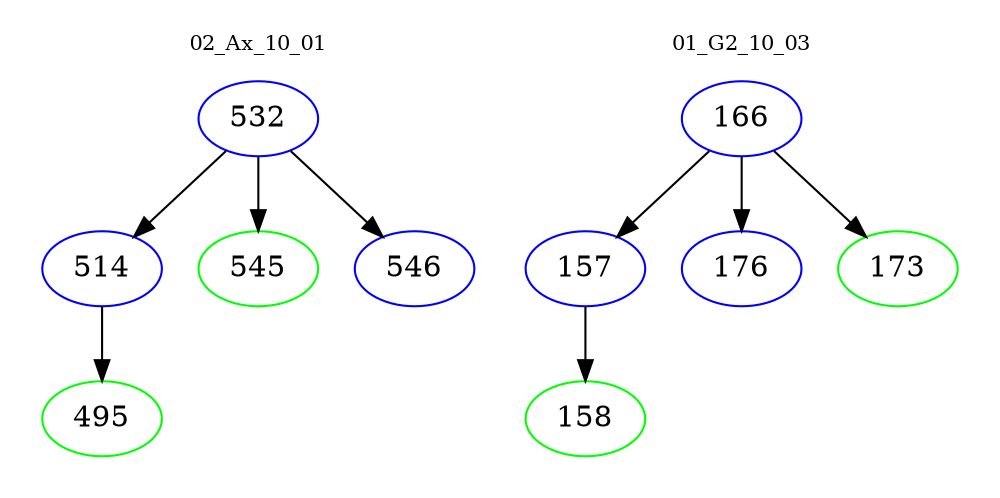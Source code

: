 digraph{
subgraph cluster_0 {
color = white
label = "02_Ax_10_01";
fontsize=10;
T0_532 [label="532", color="blue"]
T0_532 -> T0_514 [color="black"]
T0_514 [label="514", color="blue"]
T0_514 -> T0_495 [color="black"]
T0_495 [label="495", color="green"]
T0_532 -> T0_545 [color="black"]
T0_545 [label="545", color="green"]
T0_532 -> T0_546 [color="black"]
T0_546 [label="546", color="blue"]
}
subgraph cluster_1 {
color = white
label = "01_G2_10_03";
fontsize=10;
T1_166 [label="166", color="blue"]
T1_166 -> T1_157 [color="black"]
T1_157 [label="157", color="blue"]
T1_157 -> T1_158 [color="black"]
T1_158 [label="158", color="green"]
T1_166 -> T1_176 [color="black"]
T1_176 [label="176", color="blue"]
T1_166 -> T1_173 [color="black"]
T1_173 [label="173", color="green"]
}
}
